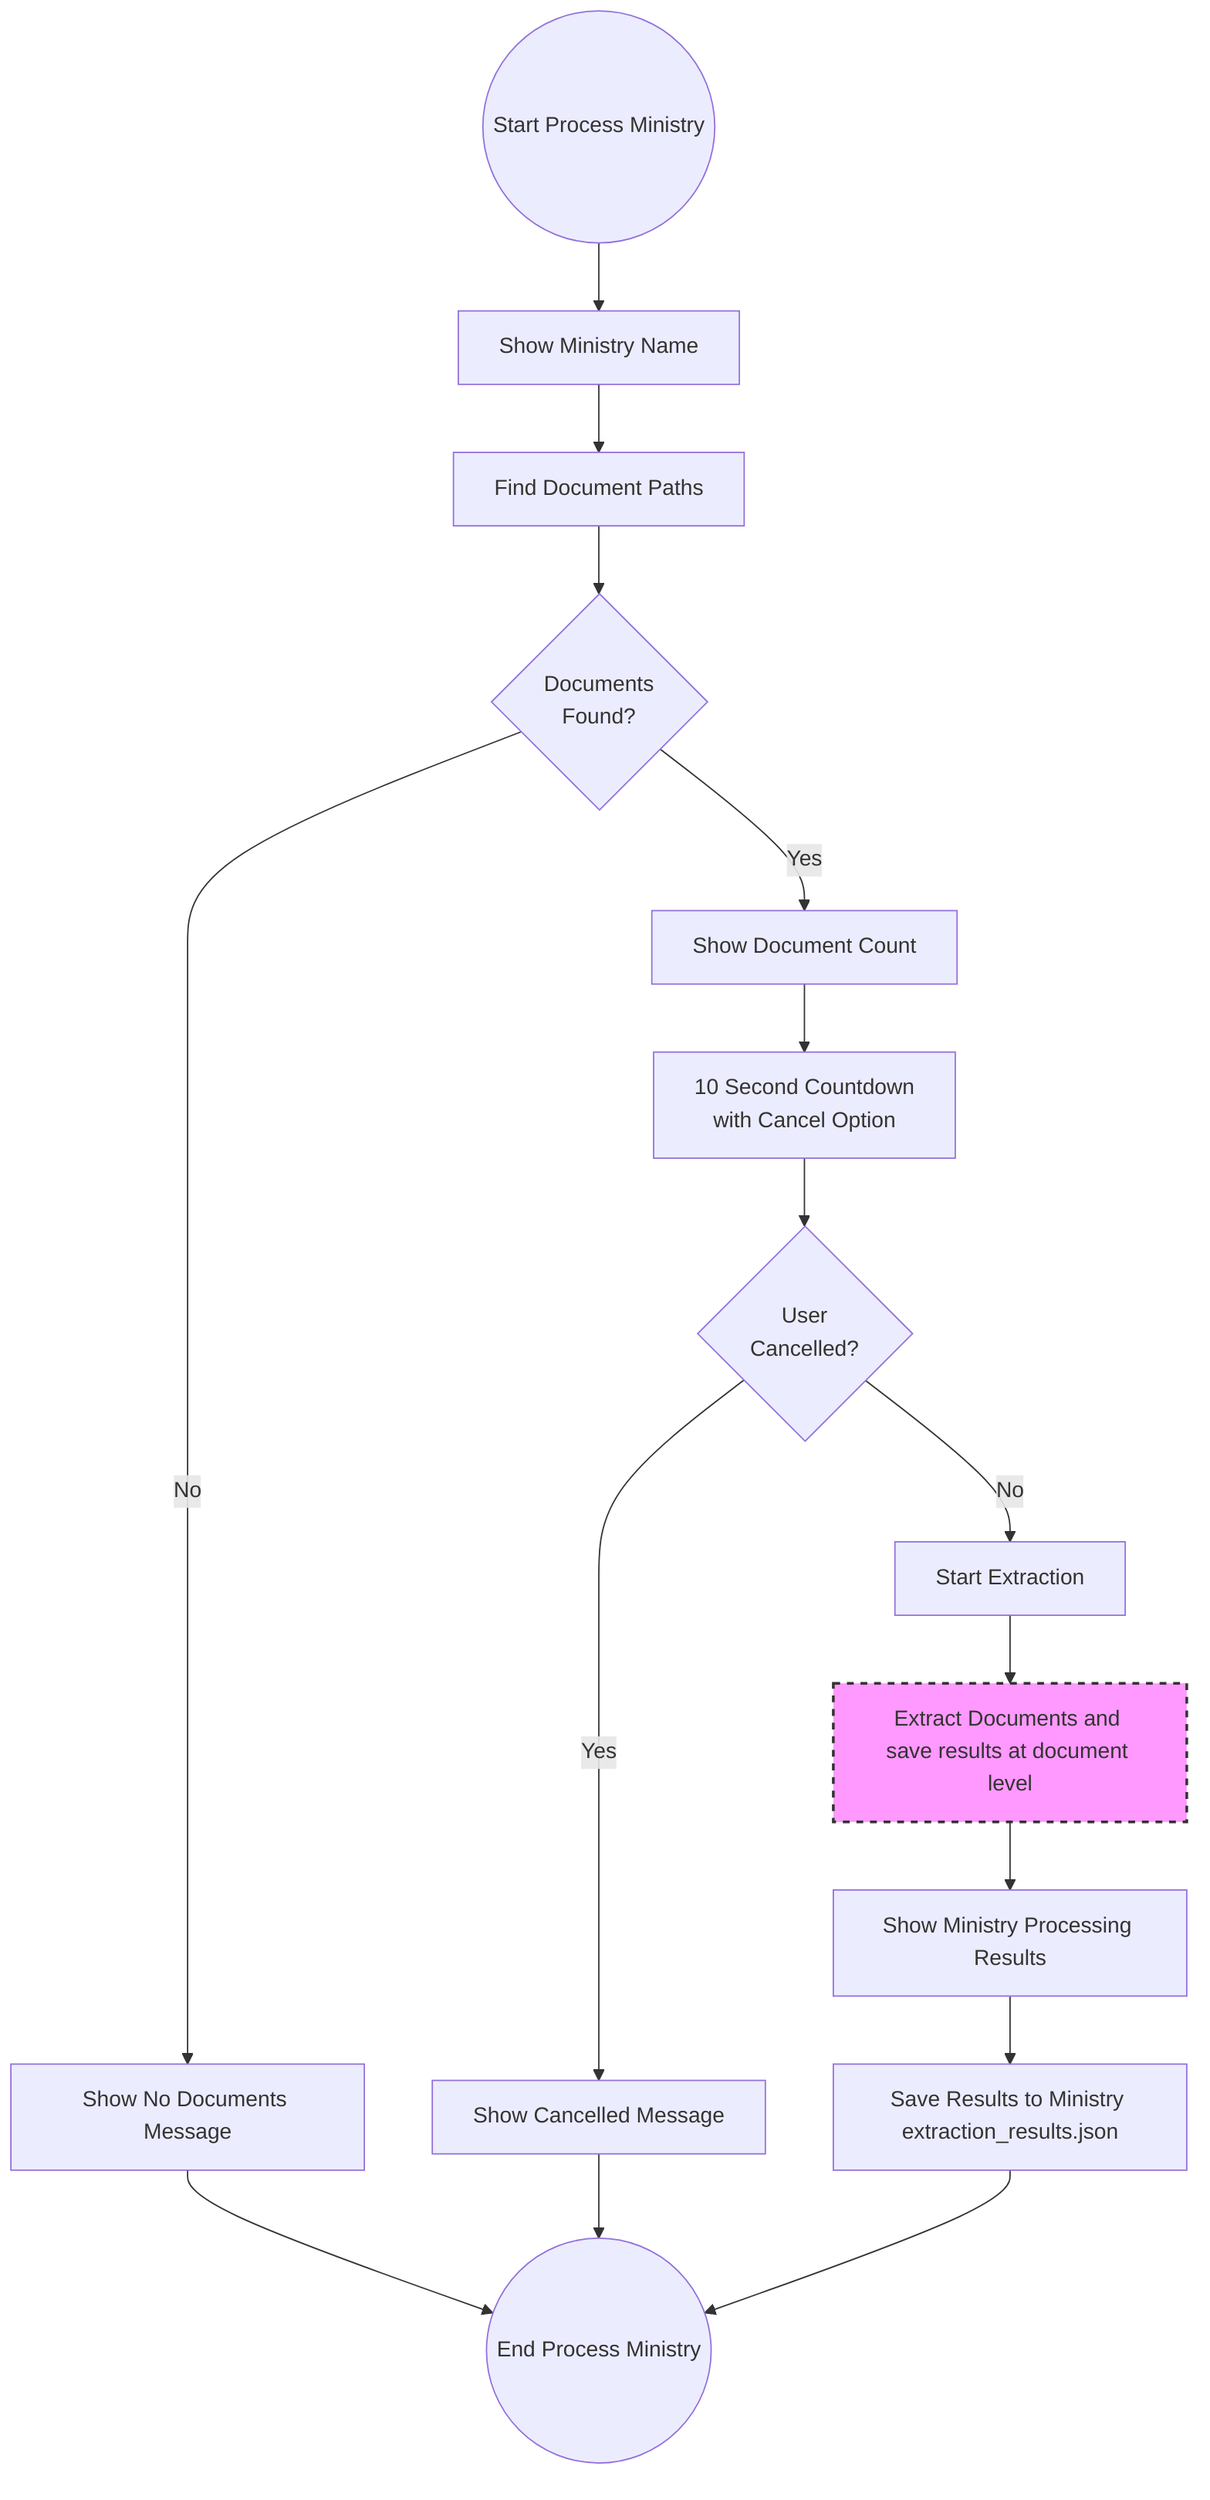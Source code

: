 graph TD;
    Start((Start Process Ministry)) --> ShowMinistry["Show Ministry Name"];
    ShowMinistry --> FindDocs["Find Document Paths"];
    
    FindDocs --> CheckDocs{"Documents<br/>Found?"};
    CheckDocs -- "No" --> ShowNoDocs["Show No Documents Message"];
    ShowNoDocs --> End((End Process Ministry));
    
    CheckDocs -- "Yes" --> ShowDocCount["Show Document Count"];
    ShowDocCount --> Countdown["10 Second Countdown<br/>with Cancel Option"];
    
    Countdown --> CheckCancel{"User<br/>Cancelled?"};
    CheckCancel -- "Yes" --> ShowCancelled["Show Cancelled Message"];
    ShowCancelled --> End;
    
    CheckCancel -- "No" --> StartExtraction["Start Extraction"];
    StartExtraction --> ExtractDocs["Extract Documents and save results at document level"]:::clickable;
    
    ExtractDocs --> ShowResults["Show Ministry Processing Results"];
    ShowResults --> SaveResults["Save Results to Ministry extraction_results.json"];
    SaveResults --> End;
    
    %% Define styles for clickable nodes
    classDef clickable fill:#f9f,stroke:#333,stroke-width:2px,stroke-dasharray: 5 5
